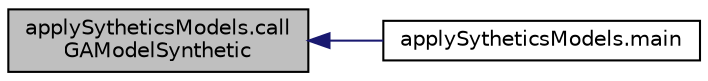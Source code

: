 digraph "applySytheticsModels.callGAModelSynthetic"
{
  edge [fontname="Helvetica",fontsize="10",labelfontname="Helvetica",labelfontsize="10"];
  node [fontname="Helvetica",fontsize="10",shape=record];
  rankdir="LR";
  Node6 [label="applySytheticsModels.call\lGAModelSynthetic",height=0.2,width=0.4,color="black", fillcolor="grey75", style="filled", fontcolor="black"];
  Node6 -> Node7 [dir="back",color="midnightblue",fontsize="10",style="solid",fontname="Helvetica"];
  Node7 [label="applySytheticsModels.main",height=0.2,width=0.4,color="black", fillcolor="white", style="filled",URL="$namespaceapply_sythetics_models.html#a17a91bec336ba8029a108e10c5c2fe56"];
}

